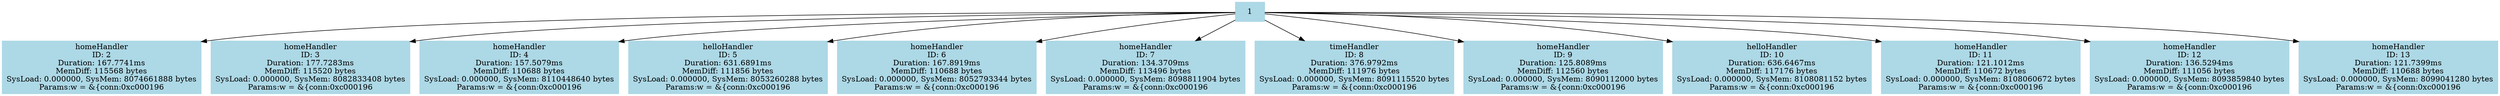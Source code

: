 digraph CallGraph {
  node [shape=box, style=filled, color="lightblue"];
  2 [label="homeHandler\nID: 2\nDuration: 167.7741ms\nMemDiff: 115568 bytes\nSysLoad: 0.000000, SysMem: 8074661888 bytes\nParams:w = &{conn:0xc000196\n"];
  3 [label="homeHandler\nID: 3\nDuration: 177.7283ms\nMemDiff: 115520 bytes\nSysLoad: 0.000000, SysMem: 8082833408 bytes\nParams:w = &{conn:0xc000196\n"];
  4 [label="homeHandler\nID: 4\nDuration: 157.5079ms\nMemDiff: 110688 bytes\nSysLoad: 0.000000, SysMem: 8110448640 bytes\nParams:w = &{conn:0xc000196\n"];
  5 [label="helloHandler\nID: 5\nDuration: 631.6891ms\nMemDiff: 111856 bytes\nSysLoad: 0.000000, SysMem: 8053260288 bytes\nParams:w = &{conn:0xc000196\n"];
  6 [label="homeHandler\nID: 6\nDuration: 167.8919ms\nMemDiff: 110688 bytes\nSysLoad: 0.000000, SysMem: 8052793344 bytes\nParams:w = &{conn:0xc000196\n"];
  7 [label="homeHandler\nID: 7\nDuration: 134.3709ms\nMemDiff: 113496 bytes\nSysLoad: 0.000000, SysMem: 8098811904 bytes\nParams:w = &{conn:0xc000196\n"];
  8 [label="timeHandler\nID: 8\nDuration: 376.9792ms\nMemDiff: 111976 bytes\nSysLoad: 0.000000, SysMem: 8091115520 bytes\nParams:w = &{conn:0xc000196\n"];
  9 [label="homeHandler\nID: 9\nDuration: 125.8089ms\nMemDiff: 112560 bytes\nSysLoad: 0.000000, SysMem: 8090112000 bytes\nParams:w = &{conn:0xc000196\n"];
  10 [label="helloHandler\nID: 10\nDuration: 636.6467ms\nMemDiff: 117176 bytes\nSysLoad: 0.000000, SysMem: 8108081152 bytes\nParams:w = &{conn:0xc000196\n"];
  11 [label="homeHandler\nID: 11\nDuration: 121.1012ms\nMemDiff: 110672 bytes\nSysLoad: 0.000000, SysMem: 8108060672 bytes\nParams:w = &{conn:0xc000196\n"];
  12 [label="homeHandler\nID: 12\nDuration: 136.5294ms\nMemDiff: 111056 bytes\nSysLoad: 0.000000, SysMem: 8093859840 bytes\nParams:w = &{conn:0xc000196\n"];
  13 [label="homeHandler\nID: 13\nDuration: 121.7399ms\nMemDiff: 110688 bytes\nSysLoad: 0.000000, SysMem: 8099041280 bytes\nParams:w = &{conn:0xc000196\n"];
  1 -> 2;
  1 -> 3;
  1 -> 4;
  1 -> 5;
  1 -> 6;
  1 -> 7;
  1 -> 8;
  1 -> 9;
  1 -> 10;
  1 -> 11;
  1 -> 12;
  1 -> 13;
}

